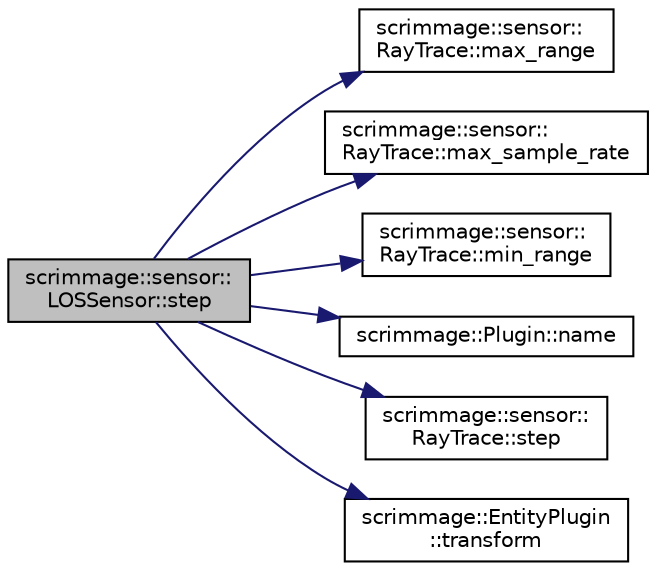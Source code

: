 digraph "scrimmage::sensor::LOSSensor::step"
{
 // LATEX_PDF_SIZE
  edge [fontname="Helvetica",fontsize="10",labelfontname="Helvetica",labelfontsize="10"];
  node [fontname="Helvetica",fontsize="10",shape=record];
  rankdir="LR";
  Node1 [label="scrimmage::sensor::\lLOSSensor::step",height=0.2,width=0.4,color="black", fillcolor="grey75", style="filled", fontcolor="black",tooltip=" "];
  Node1 -> Node2 [color="midnightblue",fontsize="10",style="solid",fontname="Helvetica"];
  Node2 [label="scrimmage::sensor::\lRayTrace::max_range",height=0.2,width=0.4,color="black", fillcolor="white", style="filled",URL="$classscrimmage_1_1sensor_1_1RayTrace.html#a67eb291726653160901347002699a7d8",tooltip=" "];
  Node1 -> Node3 [color="midnightblue",fontsize="10",style="solid",fontname="Helvetica"];
  Node3 [label="scrimmage::sensor::\lRayTrace::max_sample_rate",height=0.2,width=0.4,color="black", fillcolor="white", style="filled",URL="$classscrimmage_1_1sensor_1_1RayTrace.html#a10a72371eb6a4018c0f76f1a67039517",tooltip=" "];
  Node1 -> Node4 [color="midnightblue",fontsize="10",style="solid",fontname="Helvetica"];
  Node4 [label="scrimmage::sensor::\lRayTrace::min_range",height=0.2,width=0.4,color="black", fillcolor="white", style="filled",URL="$classscrimmage_1_1sensor_1_1RayTrace.html#a525ca0137ba9bb963380b332c8bc7e4f",tooltip=" "];
  Node1 -> Node5 [color="midnightblue",fontsize="10",style="solid",fontname="Helvetica"];
  Node5 [label="scrimmage::Plugin::name",height=0.2,width=0.4,color="black", fillcolor="white", style="filled",URL="$classscrimmage_1_1Plugin.html#ac6cd9106f668c89f6c39c4135517357b",tooltip=" "];
  Node1 -> Node6 [color="midnightblue",fontsize="10",style="solid",fontname="Helvetica"];
  Node6 [label="scrimmage::sensor::\lRayTrace::step",height=0.2,width=0.4,color="black", fillcolor="white", style="filled",URL="$classscrimmage_1_1sensor_1_1RayTrace.html#a47e7eba3305f789061a6f6e72b07d3b6",tooltip=" "];
  Node1 -> Node7 [color="midnightblue",fontsize="10",style="solid",fontname="Helvetica"];
  Node7 [label="scrimmage::EntityPlugin\l::transform",height=0.2,width=0.4,color="black", fillcolor="white", style="filled",URL="$classscrimmage_1_1EntityPlugin.html#a26d8c93d8039fe6723ee7ce54e854f9f",tooltip=" "];
}
